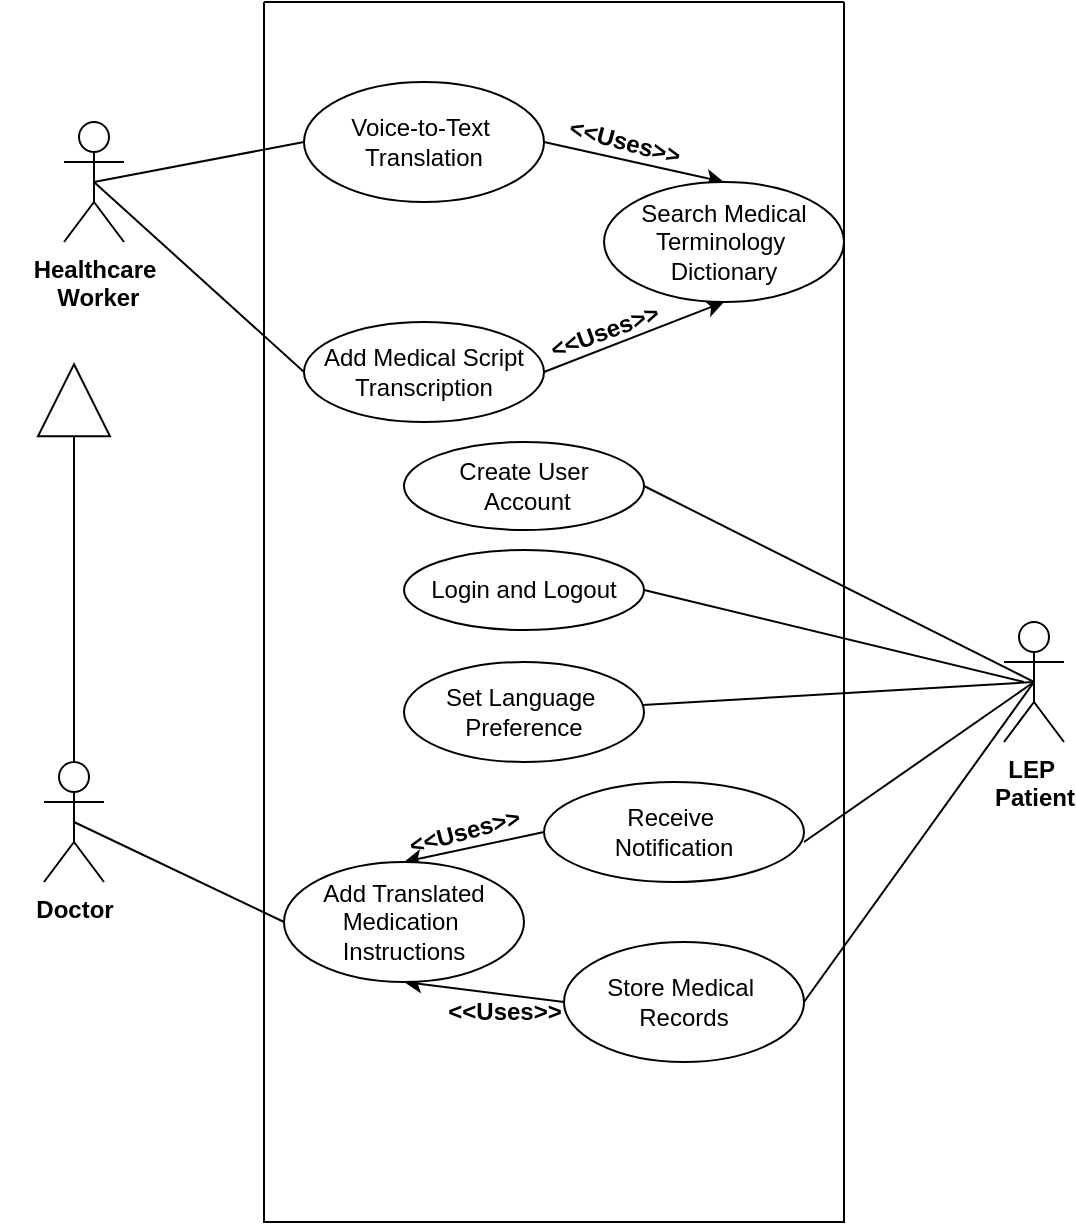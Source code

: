 <mxfile version="24.7.17">
  <diagram name="Page-1" id="urWKia2NlPhMqRG4rlwB">
    <mxGraphModel dx="753" dy="446" grid="1" gridSize="10" guides="1" tooltips="1" connect="1" arrows="1" fold="1" page="1" pageScale="1" pageWidth="1169" pageHeight="827" math="0" shadow="0">
      <root>
        <mxCell id="0" />
        <mxCell id="1" parent="0" />
        <mxCell id="1Xduh6XDU310M3itOptA-20" style="rounded=0;orthogonalLoop=1;jettySize=auto;html=1;exitX=0.5;exitY=0.5;exitDx=0;exitDy=0;exitPerimeter=0;entryX=0;entryY=0.5;entryDx=0;entryDy=0;endArrow=none;endFill=0;" edge="1" parent="1" source="1Xduh6XDU310M3itOptA-1" target="1Xduh6XDU310M3itOptA-6">
          <mxGeometry relative="1" as="geometry" />
        </mxCell>
        <mxCell id="1Xduh6XDU310M3itOptA-21" style="rounded=0;orthogonalLoop=1;jettySize=auto;html=1;exitX=0.5;exitY=0.5;exitDx=0;exitDy=0;exitPerimeter=0;entryX=0;entryY=0.5;entryDx=0;entryDy=0;endArrow=none;endFill=0;" edge="1" parent="1" source="1Xduh6XDU310M3itOptA-1" target="1Xduh6XDU310M3itOptA-7">
          <mxGeometry relative="1" as="geometry" />
        </mxCell>
        <mxCell id="1Xduh6XDU310M3itOptA-1" value="&lt;b&gt;Healthcare&lt;/b&gt;&lt;div&gt;&lt;b&gt;&amp;nbsp;Worker&lt;/b&gt;&lt;/div&gt;" style="shape=umlActor;verticalLabelPosition=bottom;verticalAlign=top;html=1;outlineConnect=0;" vertex="1" parent="1">
          <mxGeometry x="130" y="180" width="30" height="60" as="geometry" />
        </mxCell>
        <mxCell id="1Xduh6XDU310M3itOptA-26" style="rounded=0;orthogonalLoop=1;jettySize=auto;html=1;exitX=0.5;exitY=0.5;exitDx=0;exitDy=0;exitPerimeter=0;entryX=0;entryY=0.5;entryDx=0;entryDy=0;endArrow=none;endFill=0;" edge="1" parent="1" source="1Xduh6XDU310M3itOptA-2" target="1Xduh6XDU310M3itOptA-14">
          <mxGeometry relative="1" as="geometry" />
        </mxCell>
        <mxCell id="1Xduh6XDU310M3itOptA-37" style="edgeStyle=orthogonalEdgeStyle;rounded=0;orthogonalLoop=1;jettySize=auto;html=1;exitX=0.5;exitY=0;exitDx=0;exitDy=0;exitPerimeter=0;endArrow=block;endFill=0;endSize=35;" edge="1" parent="1" source="1Xduh6XDU310M3itOptA-2">
          <mxGeometry relative="1" as="geometry">
            <mxPoint x="135" y="300" as="targetPoint" />
          </mxGeometry>
        </mxCell>
        <mxCell id="1Xduh6XDU310M3itOptA-2" value="&lt;b&gt;Doctor&lt;/b&gt;" style="shape=umlActor;verticalLabelPosition=bottom;verticalAlign=top;html=1;outlineConnect=0;" vertex="1" parent="1">
          <mxGeometry x="120" y="500" width="30" height="60" as="geometry" />
        </mxCell>
        <mxCell id="1Xduh6XDU310M3itOptA-22" style="rounded=0;orthogonalLoop=1;jettySize=auto;html=1;exitX=0.5;exitY=0.5;exitDx=0;exitDy=0;exitPerimeter=0;entryX=1;entryY=0.5;entryDx=0;entryDy=0;endArrow=none;endFill=0;" edge="1" parent="1" source="1Xduh6XDU310M3itOptA-3" target="1Xduh6XDU310M3itOptA-9">
          <mxGeometry relative="1" as="geometry" />
        </mxCell>
        <mxCell id="1Xduh6XDU310M3itOptA-23" style="rounded=0;orthogonalLoop=1;jettySize=auto;html=1;exitX=0.5;exitY=0.5;exitDx=0;exitDy=0;exitPerimeter=0;endArrow=none;endFill=0;" edge="1" parent="1" source="1Xduh6XDU310M3itOptA-3" target="1Xduh6XDU310M3itOptA-12">
          <mxGeometry relative="1" as="geometry" />
        </mxCell>
        <mxCell id="1Xduh6XDU310M3itOptA-25" style="rounded=0;orthogonalLoop=1;jettySize=auto;html=1;exitX=0.5;exitY=0.5;exitDx=0;exitDy=0;exitPerimeter=0;entryX=1;entryY=0.5;entryDx=0;entryDy=0;endArrow=none;endFill=0;" edge="1" parent="1" source="1Xduh6XDU310M3itOptA-3" target="1Xduh6XDU310M3itOptA-13">
          <mxGeometry relative="1" as="geometry" />
        </mxCell>
        <mxCell id="1Xduh6XDU310M3itOptA-39" style="rounded=0;orthogonalLoop=1;jettySize=auto;html=1;entryX=1;entryY=0.5;entryDx=0;entryDy=0;endArrow=none;endFill=0;" edge="1" parent="1" target="1Xduh6XDU310M3itOptA-38">
          <mxGeometry relative="1" as="geometry">
            <mxPoint x="610" y="460" as="sourcePoint" />
          </mxGeometry>
        </mxCell>
        <mxCell id="1Xduh6XDU310M3itOptA-3" value="&lt;b&gt;LEP&amp;nbsp;&lt;/b&gt;&lt;div&gt;&lt;b&gt;Patient&lt;/b&gt;&lt;/div&gt;" style="shape=umlActor;verticalLabelPosition=bottom;verticalAlign=top;html=1;outlineConnect=0;" vertex="1" parent="1">
          <mxGeometry x="600" y="430" width="30" height="60" as="geometry" />
        </mxCell>
        <mxCell id="1Xduh6XDU310M3itOptA-4" value="" style="swimlane;startSize=0;" vertex="1" parent="1">
          <mxGeometry x="230" y="120" width="290" height="610" as="geometry" />
        </mxCell>
        <mxCell id="1Xduh6XDU310M3itOptA-29" style="rounded=0;orthogonalLoop=1;jettySize=auto;html=1;exitX=1;exitY=0.5;exitDx=0;exitDy=0;entryX=0.5;entryY=0;entryDx=0;entryDy=0;" edge="1" parent="1Xduh6XDU310M3itOptA-4" source="1Xduh6XDU310M3itOptA-6" target="1Xduh6XDU310M3itOptA-10">
          <mxGeometry relative="1" as="geometry" />
        </mxCell>
        <mxCell id="1Xduh6XDU310M3itOptA-6" value="Voice-to-Text&amp;nbsp;&lt;div&gt;Translation&lt;/div&gt;" style="ellipse;whiteSpace=wrap;html=1;" vertex="1" parent="1Xduh6XDU310M3itOptA-4">
          <mxGeometry x="20" y="40" width="120" height="60" as="geometry" />
        </mxCell>
        <mxCell id="1Xduh6XDU310M3itOptA-9" value="Create User&lt;div&gt;&amp;nbsp;Account&lt;/div&gt;" style="ellipse;whiteSpace=wrap;html=1;" vertex="1" parent="1Xduh6XDU310M3itOptA-4">
          <mxGeometry x="70" y="220" width="120" height="44" as="geometry" />
        </mxCell>
        <mxCell id="1Xduh6XDU310M3itOptA-27" style="rounded=0;orthogonalLoop=1;jettySize=auto;html=1;exitX=0;exitY=0.5;exitDx=0;exitDy=0;entryX=0.5;entryY=0;entryDx=0;entryDy=0;" edge="1" parent="1Xduh6XDU310M3itOptA-4" source="1Xduh6XDU310M3itOptA-8" target="1Xduh6XDU310M3itOptA-14">
          <mxGeometry relative="1" as="geometry" />
        </mxCell>
        <mxCell id="1Xduh6XDU310M3itOptA-8" value="Receive&amp;nbsp;&lt;div&gt;Notification&lt;/div&gt;" style="ellipse;whiteSpace=wrap;html=1;" vertex="1" parent="1Xduh6XDU310M3itOptA-4">
          <mxGeometry x="140" y="390" width="130" height="50" as="geometry" />
        </mxCell>
        <mxCell id="1Xduh6XDU310M3itOptA-30" style="rounded=0;orthogonalLoop=1;jettySize=auto;html=1;exitX=1;exitY=0.5;exitDx=0;exitDy=0;entryX=0.5;entryY=1;entryDx=0;entryDy=0;" edge="1" parent="1Xduh6XDU310M3itOptA-4" source="1Xduh6XDU310M3itOptA-7" target="1Xduh6XDU310M3itOptA-10">
          <mxGeometry relative="1" as="geometry" />
        </mxCell>
        <mxCell id="1Xduh6XDU310M3itOptA-7" value="Add Medical Script Transcription" style="ellipse;whiteSpace=wrap;html=1;" vertex="1" parent="1Xduh6XDU310M3itOptA-4">
          <mxGeometry x="20" y="160" width="120" height="50" as="geometry" />
        </mxCell>
        <mxCell id="1Xduh6XDU310M3itOptA-10" value="Search Medical Terminology&amp;nbsp;&lt;div&gt;Dictionary&lt;/div&gt;" style="ellipse;whiteSpace=wrap;html=1;" vertex="1" parent="1Xduh6XDU310M3itOptA-4">
          <mxGeometry x="170" y="90" width="120" height="60" as="geometry" />
        </mxCell>
        <mxCell id="1Xduh6XDU310M3itOptA-12" value="Set Language&amp;nbsp;&lt;div&gt;Preference&lt;/div&gt;" style="ellipse;whiteSpace=wrap;html=1;" vertex="1" parent="1Xduh6XDU310M3itOptA-4">
          <mxGeometry x="70" y="330" width="120" height="50" as="geometry" />
        </mxCell>
        <mxCell id="1Xduh6XDU310M3itOptA-28" style="rounded=0;orthogonalLoop=1;jettySize=auto;html=1;exitX=0;exitY=0.5;exitDx=0;exitDy=0;entryX=0.5;entryY=1;entryDx=0;entryDy=0;" edge="1" parent="1Xduh6XDU310M3itOptA-4" source="1Xduh6XDU310M3itOptA-13" target="1Xduh6XDU310M3itOptA-14">
          <mxGeometry relative="1" as="geometry" />
        </mxCell>
        <mxCell id="1Xduh6XDU310M3itOptA-13" value="Store Medical&amp;nbsp;&lt;div&gt;Records&lt;/div&gt;" style="ellipse;whiteSpace=wrap;html=1;" vertex="1" parent="1Xduh6XDU310M3itOptA-4">
          <mxGeometry x="150" y="470" width="120" height="60" as="geometry" />
        </mxCell>
        <mxCell id="1Xduh6XDU310M3itOptA-14" value="&lt;div&gt;&lt;br&gt;&lt;/div&gt;Add Translated Medication&amp;nbsp; Instructions&lt;div&gt;&lt;br&gt;&lt;/div&gt;" style="ellipse;whiteSpace=wrap;html=1;" vertex="1" parent="1Xduh6XDU310M3itOptA-4">
          <mxGeometry x="10" y="430" width="120" height="60" as="geometry" />
        </mxCell>
        <mxCell id="1Xduh6XDU310M3itOptA-32" value="&lt;b&gt;&amp;lt;&amp;lt;Uses&amp;gt;&amp;gt;&lt;/b&gt;" style="text;html=1;align=center;verticalAlign=middle;resizable=0;points=[];autosize=1;strokeColor=none;fillColor=none;rotation=15;" vertex="1" parent="1Xduh6XDU310M3itOptA-4">
          <mxGeometry x="140" y="55" width="80" height="30" as="geometry" />
        </mxCell>
        <mxCell id="1Xduh6XDU310M3itOptA-36" value="&lt;b&gt;&amp;lt;&amp;lt;Uses&amp;gt;&amp;gt;&lt;/b&gt;" style="text;html=1;align=center;verticalAlign=middle;resizable=0;points=[];autosize=1;strokeColor=none;fillColor=none;rotation=-20;" vertex="1" parent="1Xduh6XDU310M3itOptA-4">
          <mxGeometry x="130" y="150" width="80" height="30" as="geometry" />
        </mxCell>
        <mxCell id="1Xduh6XDU310M3itOptA-35" value="&lt;b&gt;&amp;lt;&amp;lt;Uses&amp;gt;&amp;gt;&lt;/b&gt;" style="text;html=1;align=center;verticalAlign=middle;resizable=0;points=[];autosize=1;strokeColor=none;fillColor=none;rotation=0;" vertex="1" parent="1Xduh6XDU310M3itOptA-4">
          <mxGeometry x="80" y="490" width="80" height="30" as="geometry" />
        </mxCell>
        <mxCell id="1Xduh6XDU310M3itOptA-34" value="&lt;b&gt;&amp;lt;&amp;lt;Uses&amp;gt;&amp;gt;&lt;/b&gt;" style="text;html=1;align=center;verticalAlign=middle;resizable=0;points=[];autosize=1;strokeColor=none;fillColor=none;rotation=-15;" vertex="1" parent="1Xduh6XDU310M3itOptA-4">
          <mxGeometry x="60" y="400" width="80" height="30" as="geometry" />
        </mxCell>
        <mxCell id="1Xduh6XDU310M3itOptA-38" value="Login and Logout" style="ellipse;whiteSpace=wrap;html=1;" vertex="1" parent="1Xduh6XDU310M3itOptA-4">
          <mxGeometry x="70" y="274" width="120" height="40" as="geometry" />
        </mxCell>
        <mxCell id="1Xduh6XDU310M3itOptA-24" style="rounded=0;orthogonalLoop=1;jettySize=auto;html=1;exitX=0.5;exitY=0.5;exitDx=0;exitDy=0;entryX=1;entryY=0.6;entryDx=0;entryDy=0;entryPerimeter=0;endArrow=none;endFill=0;exitPerimeter=0;" edge="1" parent="1" source="1Xduh6XDU310M3itOptA-3" target="1Xduh6XDU310M3itOptA-8">
          <mxGeometry relative="1" as="geometry" />
        </mxCell>
      </root>
    </mxGraphModel>
  </diagram>
</mxfile>
